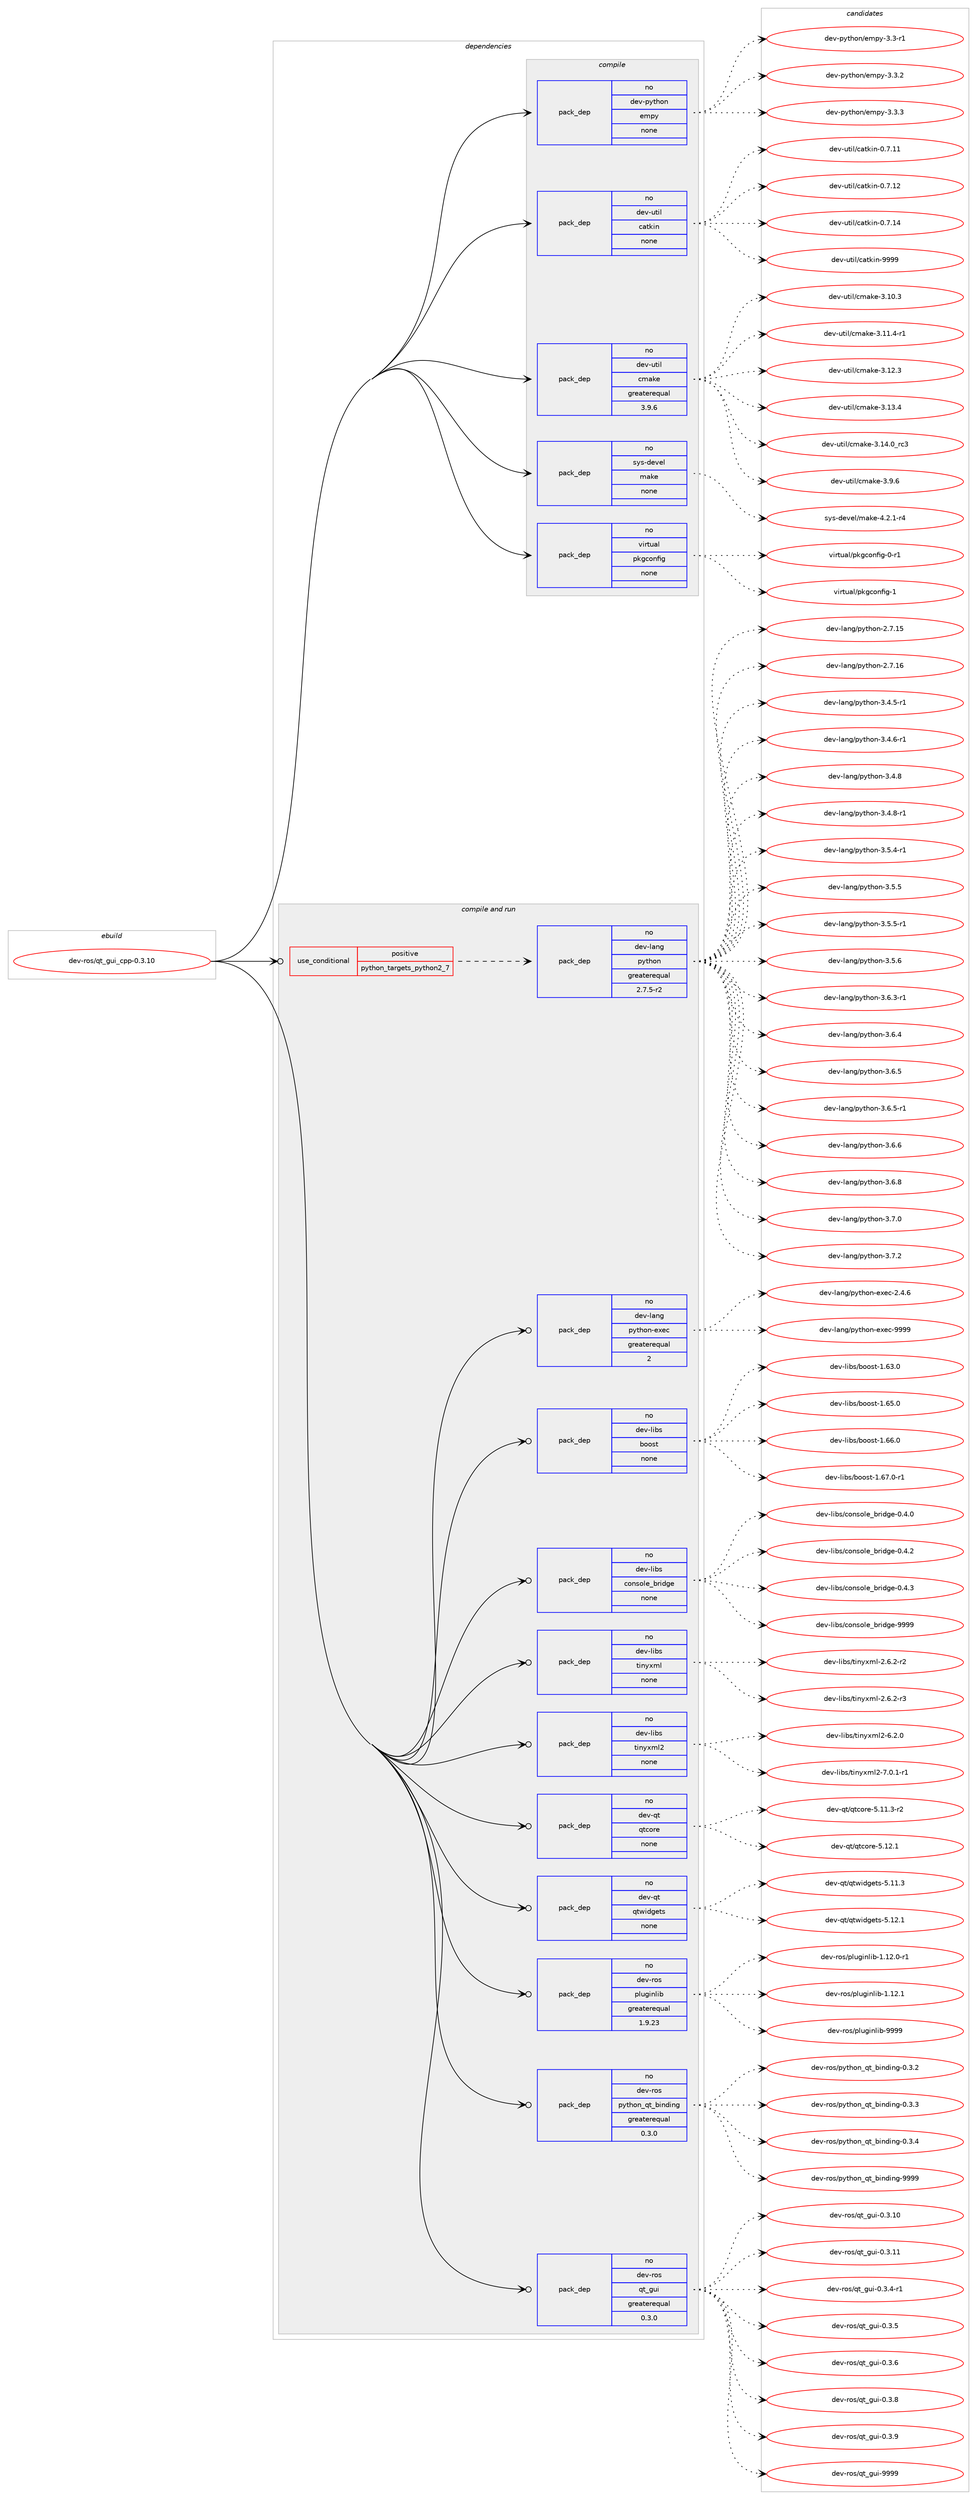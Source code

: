 digraph prolog {

# *************
# Graph options
# *************

newrank=true;
concentrate=true;
compound=true;
graph [rankdir=LR,fontname=Helvetica,fontsize=10,ranksep=1.5];#, ranksep=2.5, nodesep=0.2];
edge  [arrowhead=vee];
node  [fontname=Helvetica,fontsize=10];

# **********
# The ebuild
# **********

subgraph cluster_leftcol {
color=gray;
rank=same;
label=<<i>ebuild</i>>;
id [label="dev-ros/qt_gui_cpp-0.3.10", color=red, width=4, href="../dev-ros/qt_gui_cpp-0.3.10.svg"];
}

# ****************
# The dependencies
# ****************

subgraph cluster_midcol {
color=gray;
label=<<i>dependencies</i>>;
subgraph cluster_compile {
fillcolor="#eeeeee";
style=filled;
label=<<i>compile</i>>;
subgraph pack1049748 {
dependency1462628 [label=<<TABLE BORDER="0" CELLBORDER="1" CELLSPACING="0" CELLPADDING="4" WIDTH="220"><TR><TD ROWSPAN="6" CELLPADDING="30">pack_dep</TD></TR><TR><TD WIDTH="110">no</TD></TR><TR><TD>dev-python</TD></TR><TR><TD>empy</TD></TR><TR><TD>none</TD></TR><TR><TD></TD></TR></TABLE>>, shape=none, color=blue];
}
id:e -> dependency1462628:w [weight=20,style="solid",arrowhead="vee"];
subgraph pack1049749 {
dependency1462629 [label=<<TABLE BORDER="0" CELLBORDER="1" CELLSPACING="0" CELLPADDING="4" WIDTH="220"><TR><TD ROWSPAN="6" CELLPADDING="30">pack_dep</TD></TR><TR><TD WIDTH="110">no</TD></TR><TR><TD>dev-util</TD></TR><TR><TD>catkin</TD></TR><TR><TD>none</TD></TR><TR><TD></TD></TR></TABLE>>, shape=none, color=blue];
}
id:e -> dependency1462629:w [weight=20,style="solid",arrowhead="vee"];
subgraph pack1049750 {
dependency1462630 [label=<<TABLE BORDER="0" CELLBORDER="1" CELLSPACING="0" CELLPADDING="4" WIDTH="220"><TR><TD ROWSPAN="6" CELLPADDING="30">pack_dep</TD></TR><TR><TD WIDTH="110">no</TD></TR><TR><TD>dev-util</TD></TR><TR><TD>cmake</TD></TR><TR><TD>greaterequal</TD></TR><TR><TD>3.9.6</TD></TR></TABLE>>, shape=none, color=blue];
}
id:e -> dependency1462630:w [weight=20,style="solid",arrowhead="vee"];
subgraph pack1049751 {
dependency1462631 [label=<<TABLE BORDER="0" CELLBORDER="1" CELLSPACING="0" CELLPADDING="4" WIDTH="220"><TR><TD ROWSPAN="6" CELLPADDING="30">pack_dep</TD></TR><TR><TD WIDTH="110">no</TD></TR><TR><TD>sys-devel</TD></TR><TR><TD>make</TD></TR><TR><TD>none</TD></TR><TR><TD></TD></TR></TABLE>>, shape=none, color=blue];
}
id:e -> dependency1462631:w [weight=20,style="solid",arrowhead="vee"];
subgraph pack1049752 {
dependency1462632 [label=<<TABLE BORDER="0" CELLBORDER="1" CELLSPACING="0" CELLPADDING="4" WIDTH="220"><TR><TD ROWSPAN="6" CELLPADDING="30">pack_dep</TD></TR><TR><TD WIDTH="110">no</TD></TR><TR><TD>virtual</TD></TR><TR><TD>pkgconfig</TD></TR><TR><TD>none</TD></TR><TR><TD></TD></TR></TABLE>>, shape=none, color=blue];
}
id:e -> dependency1462632:w [weight=20,style="solid",arrowhead="vee"];
}
subgraph cluster_compileandrun {
fillcolor="#eeeeee";
style=filled;
label=<<i>compile and run</i>>;
subgraph cond389490 {
dependency1462633 [label=<<TABLE BORDER="0" CELLBORDER="1" CELLSPACING="0" CELLPADDING="4"><TR><TD ROWSPAN="3" CELLPADDING="10">use_conditional</TD></TR><TR><TD>positive</TD></TR><TR><TD>python_targets_python2_7</TD></TR></TABLE>>, shape=none, color=red];
subgraph pack1049753 {
dependency1462634 [label=<<TABLE BORDER="0" CELLBORDER="1" CELLSPACING="0" CELLPADDING="4" WIDTH="220"><TR><TD ROWSPAN="6" CELLPADDING="30">pack_dep</TD></TR><TR><TD WIDTH="110">no</TD></TR><TR><TD>dev-lang</TD></TR><TR><TD>python</TD></TR><TR><TD>greaterequal</TD></TR><TR><TD>2.7.5-r2</TD></TR></TABLE>>, shape=none, color=blue];
}
dependency1462633:e -> dependency1462634:w [weight=20,style="dashed",arrowhead="vee"];
}
id:e -> dependency1462633:w [weight=20,style="solid",arrowhead="odotvee"];
subgraph pack1049754 {
dependency1462635 [label=<<TABLE BORDER="0" CELLBORDER="1" CELLSPACING="0" CELLPADDING="4" WIDTH="220"><TR><TD ROWSPAN="6" CELLPADDING="30">pack_dep</TD></TR><TR><TD WIDTH="110">no</TD></TR><TR><TD>dev-lang</TD></TR><TR><TD>python-exec</TD></TR><TR><TD>greaterequal</TD></TR><TR><TD>2</TD></TR></TABLE>>, shape=none, color=blue];
}
id:e -> dependency1462635:w [weight=20,style="solid",arrowhead="odotvee"];
subgraph pack1049755 {
dependency1462636 [label=<<TABLE BORDER="0" CELLBORDER="1" CELLSPACING="0" CELLPADDING="4" WIDTH="220"><TR><TD ROWSPAN="6" CELLPADDING="30">pack_dep</TD></TR><TR><TD WIDTH="110">no</TD></TR><TR><TD>dev-libs</TD></TR><TR><TD>boost</TD></TR><TR><TD>none</TD></TR><TR><TD></TD></TR></TABLE>>, shape=none, color=blue];
}
id:e -> dependency1462636:w [weight=20,style="solid",arrowhead="odotvee"];
subgraph pack1049756 {
dependency1462637 [label=<<TABLE BORDER="0" CELLBORDER="1" CELLSPACING="0" CELLPADDING="4" WIDTH="220"><TR><TD ROWSPAN="6" CELLPADDING="30">pack_dep</TD></TR><TR><TD WIDTH="110">no</TD></TR><TR><TD>dev-libs</TD></TR><TR><TD>console_bridge</TD></TR><TR><TD>none</TD></TR><TR><TD></TD></TR></TABLE>>, shape=none, color=blue];
}
id:e -> dependency1462637:w [weight=20,style="solid",arrowhead="odotvee"];
subgraph pack1049757 {
dependency1462638 [label=<<TABLE BORDER="0" CELLBORDER="1" CELLSPACING="0" CELLPADDING="4" WIDTH="220"><TR><TD ROWSPAN="6" CELLPADDING="30">pack_dep</TD></TR><TR><TD WIDTH="110">no</TD></TR><TR><TD>dev-libs</TD></TR><TR><TD>tinyxml</TD></TR><TR><TD>none</TD></TR><TR><TD></TD></TR></TABLE>>, shape=none, color=blue];
}
id:e -> dependency1462638:w [weight=20,style="solid",arrowhead="odotvee"];
subgraph pack1049758 {
dependency1462639 [label=<<TABLE BORDER="0" CELLBORDER="1" CELLSPACING="0" CELLPADDING="4" WIDTH="220"><TR><TD ROWSPAN="6" CELLPADDING="30">pack_dep</TD></TR><TR><TD WIDTH="110">no</TD></TR><TR><TD>dev-libs</TD></TR><TR><TD>tinyxml2</TD></TR><TR><TD>none</TD></TR><TR><TD></TD></TR></TABLE>>, shape=none, color=blue];
}
id:e -> dependency1462639:w [weight=20,style="solid",arrowhead="odotvee"];
subgraph pack1049759 {
dependency1462640 [label=<<TABLE BORDER="0" CELLBORDER="1" CELLSPACING="0" CELLPADDING="4" WIDTH="220"><TR><TD ROWSPAN="6" CELLPADDING="30">pack_dep</TD></TR><TR><TD WIDTH="110">no</TD></TR><TR><TD>dev-qt</TD></TR><TR><TD>qtcore</TD></TR><TR><TD>none</TD></TR><TR><TD></TD></TR></TABLE>>, shape=none, color=blue];
}
id:e -> dependency1462640:w [weight=20,style="solid",arrowhead="odotvee"];
subgraph pack1049760 {
dependency1462641 [label=<<TABLE BORDER="0" CELLBORDER="1" CELLSPACING="0" CELLPADDING="4" WIDTH="220"><TR><TD ROWSPAN="6" CELLPADDING="30">pack_dep</TD></TR><TR><TD WIDTH="110">no</TD></TR><TR><TD>dev-qt</TD></TR><TR><TD>qtwidgets</TD></TR><TR><TD>none</TD></TR><TR><TD></TD></TR></TABLE>>, shape=none, color=blue];
}
id:e -> dependency1462641:w [weight=20,style="solid",arrowhead="odotvee"];
subgraph pack1049761 {
dependency1462642 [label=<<TABLE BORDER="0" CELLBORDER="1" CELLSPACING="0" CELLPADDING="4" WIDTH="220"><TR><TD ROWSPAN="6" CELLPADDING="30">pack_dep</TD></TR><TR><TD WIDTH="110">no</TD></TR><TR><TD>dev-ros</TD></TR><TR><TD>pluginlib</TD></TR><TR><TD>greaterequal</TD></TR><TR><TD>1.9.23</TD></TR></TABLE>>, shape=none, color=blue];
}
id:e -> dependency1462642:w [weight=20,style="solid",arrowhead="odotvee"];
subgraph pack1049762 {
dependency1462643 [label=<<TABLE BORDER="0" CELLBORDER="1" CELLSPACING="0" CELLPADDING="4" WIDTH="220"><TR><TD ROWSPAN="6" CELLPADDING="30">pack_dep</TD></TR><TR><TD WIDTH="110">no</TD></TR><TR><TD>dev-ros</TD></TR><TR><TD>python_qt_binding</TD></TR><TR><TD>greaterequal</TD></TR><TR><TD>0.3.0</TD></TR></TABLE>>, shape=none, color=blue];
}
id:e -> dependency1462643:w [weight=20,style="solid",arrowhead="odotvee"];
subgraph pack1049763 {
dependency1462644 [label=<<TABLE BORDER="0" CELLBORDER="1" CELLSPACING="0" CELLPADDING="4" WIDTH="220"><TR><TD ROWSPAN="6" CELLPADDING="30">pack_dep</TD></TR><TR><TD WIDTH="110">no</TD></TR><TR><TD>dev-ros</TD></TR><TR><TD>qt_gui</TD></TR><TR><TD>greaterequal</TD></TR><TR><TD>0.3.0</TD></TR></TABLE>>, shape=none, color=blue];
}
id:e -> dependency1462644:w [weight=20,style="solid",arrowhead="odotvee"];
}
subgraph cluster_run {
fillcolor="#eeeeee";
style=filled;
label=<<i>run</i>>;
}
}

# **************
# The candidates
# **************

subgraph cluster_choices {
rank=same;
color=gray;
label=<<i>candidates</i>>;

subgraph choice1049748 {
color=black;
nodesep=1;
choice1001011184511212111610411111047101109112121455146514511449 [label="dev-python/empy-3.3-r1", color=red, width=4,href="../dev-python/empy-3.3-r1.svg"];
choice1001011184511212111610411111047101109112121455146514650 [label="dev-python/empy-3.3.2", color=red, width=4,href="../dev-python/empy-3.3.2.svg"];
choice1001011184511212111610411111047101109112121455146514651 [label="dev-python/empy-3.3.3", color=red, width=4,href="../dev-python/empy-3.3.3.svg"];
dependency1462628:e -> choice1001011184511212111610411111047101109112121455146514511449:w [style=dotted,weight="100"];
dependency1462628:e -> choice1001011184511212111610411111047101109112121455146514650:w [style=dotted,weight="100"];
dependency1462628:e -> choice1001011184511212111610411111047101109112121455146514651:w [style=dotted,weight="100"];
}
subgraph choice1049749 {
color=black;
nodesep=1;
choice1001011184511711610510847999711610710511045484655464949 [label="dev-util/catkin-0.7.11", color=red, width=4,href="../dev-util/catkin-0.7.11.svg"];
choice1001011184511711610510847999711610710511045484655464950 [label="dev-util/catkin-0.7.12", color=red, width=4,href="../dev-util/catkin-0.7.12.svg"];
choice1001011184511711610510847999711610710511045484655464952 [label="dev-util/catkin-0.7.14", color=red, width=4,href="../dev-util/catkin-0.7.14.svg"];
choice100101118451171161051084799971161071051104557575757 [label="dev-util/catkin-9999", color=red, width=4,href="../dev-util/catkin-9999.svg"];
dependency1462629:e -> choice1001011184511711610510847999711610710511045484655464949:w [style=dotted,weight="100"];
dependency1462629:e -> choice1001011184511711610510847999711610710511045484655464950:w [style=dotted,weight="100"];
dependency1462629:e -> choice1001011184511711610510847999711610710511045484655464952:w [style=dotted,weight="100"];
dependency1462629:e -> choice100101118451171161051084799971161071051104557575757:w [style=dotted,weight="100"];
}
subgraph choice1049750 {
color=black;
nodesep=1;
choice1001011184511711610510847991099710710145514649484651 [label="dev-util/cmake-3.10.3", color=red, width=4,href="../dev-util/cmake-3.10.3.svg"];
choice10010111845117116105108479910997107101455146494946524511449 [label="dev-util/cmake-3.11.4-r1", color=red, width=4,href="../dev-util/cmake-3.11.4-r1.svg"];
choice1001011184511711610510847991099710710145514649504651 [label="dev-util/cmake-3.12.3", color=red, width=4,href="../dev-util/cmake-3.12.3.svg"];
choice1001011184511711610510847991099710710145514649514652 [label="dev-util/cmake-3.13.4", color=red, width=4,href="../dev-util/cmake-3.13.4.svg"];
choice1001011184511711610510847991099710710145514649524648951149951 [label="dev-util/cmake-3.14.0_rc3", color=red, width=4,href="../dev-util/cmake-3.14.0_rc3.svg"];
choice10010111845117116105108479910997107101455146574654 [label="dev-util/cmake-3.9.6", color=red, width=4,href="../dev-util/cmake-3.9.6.svg"];
dependency1462630:e -> choice1001011184511711610510847991099710710145514649484651:w [style=dotted,weight="100"];
dependency1462630:e -> choice10010111845117116105108479910997107101455146494946524511449:w [style=dotted,weight="100"];
dependency1462630:e -> choice1001011184511711610510847991099710710145514649504651:w [style=dotted,weight="100"];
dependency1462630:e -> choice1001011184511711610510847991099710710145514649514652:w [style=dotted,weight="100"];
dependency1462630:e -> choice1001011184511711610510847991099710710145514649524648951149951:w [style=dotted,weight="100"];
dependency1462630:e -> choice10010111845117116105108479910997107101455146574654:w [style=dotted,weight="100"];
}
subgraph choice1049751 {
color=black;
nodesep=1;
choice1151211154510010111810110847109971071014552465046494511452 [label="sys-devel/make-4.2.1-r4", color=red, width=4,href="../sys-devel/make-4.2.1-r4.svg"];
dependency1462631:e -> choice1151211154510010111810110847109971071014552465046494511452:w [style=dotted,weight="100"];
}
subgraph choice1049752 {
color=black;
nodesep=1;
choice11810511411611797108471121071039911111010210510345484511449 [label="virtual/pkgconfig-0-r1", color=red, width=4,href="../virtual/pkgconfig-0-r1.svg"];
choice1181051141161179710847112107103991111101021051034549 [label="virtual/pkgconfig-1", color=red, width=4,href="../virtual/pkgconfig-1.svg"];
dependency1462632:e -> choice11810511411611797108471121071039911111010210510345484511449:w [style=dotted,weight="100"];
dependency1462632:e -> choice1181051141161179710847112107103991111101021051034549:w [style=dotted,weight="100"];
}
subgraph choice1049753 {
color=black;
nodesep=1;
choice10010111845108971101034711212111610411111045504655464953 [label="dev-lang/python-2.7.15", color=red, width=4,href="../dev-lang/python-2.7.15.svg"];
choice10010111845108971101034711212111610411111045504655464954 [label="dev-lang/python-2.7.16", color=red, width=4,href="../dev-lang/python-2.7.16.svg"];
choice1001011184510897110103471121211161041111104551465246534511449 [label="dev-lang/python-3.4.5-r1", color=red, width=4,href="../dev-lang/python-3.4.5-r1.svg"];
choice1001011184510897110103471121211161041111104551465246544511449 [label="dev-lang/python-3.4.6-r1", color=red, width=4,href="../dev-lang/python-3.4.6-r1.svg"];
choice100101118451089711010347112121116104111110455146524656 [label="dev-lang/python-3.4.8", color=red, width=4,href="../dev-lang/python-3.4.8.svg"];
choice1001011184510897110103471121211161041111104551465246564511449 [label="dev-lang/python-3.4.8-r1", color=red, width=4,href="../dev-lang/python-3.4.8-r1.svg"];
choice1001011184510897110103471121211161041111104551465346524511449 [label="dev-lang/python-3.5.4-r1", color=red, width=4,href="../dev-lang/python-3.5.4-r1.svg"];
choice100101118451089711010347112121116104111110455146534653 [label="dev-lang/python-3.5.5", color=red, width=4,href="../dev-lang/python-3.5.5.svg"];
choice1001011184510897110103471121211161041111104551465346534511449 [label="dev-lang/python-3.5.5-r1", color=red, width=4,href="../dev-lang/python-3.5.5-r1.svg"];
choice100101118451089711010347112121116104111110455146534654 [label="dev-lang/python-3.5.6", color=red, width=4,href="../dev-lang/python-3.5.6.svg"];
choice1001011184510897110103471121211161041111104551465446514511449 [label="dev-lang/python-3.6.3-r1", color=red, width=4,href="../dev-lang/python-3.6.3-r1.svg"];
choice100101118451089711010347112121116104111110455146544652 [label="dev-lang/python-3.6.4", color=red, width=4,href="../dev-lang/python-3.6.4.svg"];
choice100101118451089711010347112121116104111110455146544653 [label="dev-lang/python-3.6.5", color=red, width=4,href="../dev-lang/python-3.6.5.svg"];
choice1001011184510897110103471121211161041111104551465446534511449 [label="dev-lang/python-3.6.5-r1", color=red, width=4,href="../dev-lang/python-3.6.5-r1.svg"];
choice100101118451089711010347112121116104111110455146544654 [label="dev-lang/python-3.6.6", color=red, width=4,href="../dev-lang/python-3.6.6.svg"];
choice100101118451089711010347112121116104111110455146544656 [label="dev-lang/python-3.6.8", color=red, width=4,href="../dev-lang/python-3.6.8.svg"];
choice100101118451089711010347112121116104111110455146554648 [label="dev-lang/python-3.7.0", color=red, width=4,href="../dev-lang/python-3.7.0.svg"];
choice100101118451089711010347112121116104111110455146554650 [label="dev-lang/python-3.7.2", color=red, width=4,href="../dev-lang/python-3.7.2.svg"];
dependency1462634:e -> choice10010111845108971101034711212111610411111045504655464953:w [style=dotted,weight="100"];
dependency1462634:e -> choice10010111845108971101034711212111610411111045504655464954:w [style=dotted,weight="100"];
dependency1462634:e -> choice1001011184510897110103471121211161041111104551465246534511449:w [style=dotted,weight="100"];
dependency1462634:e -> choice1001011184510897110103471121211161041111104551465246544511449:w [style=dotted,weight="100"];
dependency1462634:e -> choice100101118451089711010347112121116104111110455146524656:w [style=dotted,weight="100"];
dependency1462634:e -> choice1001011184510897110103471121211161041111104551465246564511449:w [style=dotted,weight="100"];
dependency1462634:e -> choice1001011184510897110103471121211161041111104551465346524511449:w [style=dotted,weight="100"];
dependency1462634:e -> choice100101118451089711010347112121116104111110455146534653:w [style=dotted,weight="100"];
dependency1462634:e -> choice1001011184510897110103471121211161041111104551465346534511449:w [style=dotted,weight="100"];
dependency1462634:e -> choice100101118451089711010347112121116104111110455146534654:w [style=dotted,weight="100"];
dependency1462634:e -> choice1001011184510897110103471121211161041111104551465446514511449:w [style=dotted,weight="100"];
dependency1462634:e -> choice100101118451089711010347112121116104111110455146544652:w [style=dotted,weight="100"];
dependency1462634:e -> choice100101118451089711010347112121116104111110455146544653:w [style=dotted,weight="100"];
dependency1462634:e -> choice1001011184510897110103471121211161041111104551465446534511449:w [style=dotted,weight="100"];
dependency1462634:e -> choice100101118451089711010347112121116104111110455146544654:w [style=dotted,weight="100"];
dependency1462634:e -> choice100101118451089711010347112121116104111110455146544656:w [style=dotted,weight="100"];
dependency1462634:e -> choice100101118451089711010347112121116104111110455146554648:w [style=dotted,weight="100"];
dependency1462634:e -> choice100101118451089711010347112121116104111110455146554650:w [style=dotted,weight="100"];
}
subgraph choice1049754 {
color=black;
nodesep=1;
choice1001011184510897110103471121211161041111104510112010199455046524654 [label="dev-lang/python-exec-2.4.6", color=red, width=4,href="../dev-lang/python-exec-2.4.6.svg"];
choice10010111845108971101034711212111610411111045101120101994557575757 [label="dev-lang/python-exec-9999", color=red, width=4,href="../dev-lang/python-exec-9999.svg"];
dependency1462635:e -> choice1001011184510897110103471121211161041111104510112010199455046524654:w [style=dotted,weight="100"];
dependency1462635:e -> choice10010111845108971101034711212111610411111045101120101994557575757:w [style=dotted,weight="100"];
}
subgraph choice1049755 {
color=black;
nodesep=1;
choice1001011184510810598115479811111111511645494654514648 [label="dev-libs/boost-1.63.0", color=red, width=4,href="../dev-libs/boost-1.63.0.svg"];
choice1001011184510810598115479811111111511645494654534648 [label="dev-libs/boost-1.65.0", color=red, width=4,href="../dev-libs/boost-1.65.0.svg"];
choice1001011184510810598115479811111111511645494654544648 [label="dev-libs/boost-1.66.0", color=red, width=4,href="../dev-libs/boost-1.66.0.svg"];
choice10010111845108105981154798111111115116454946545546484511449 [label="dev-libs/boost-1.67.0-r1", color=red, width=4,href="../dev-libs/boost-1.67.0-r1.svg"];
dependency1462636:e -> choice1001011184510810598115479811111111511645494654514648:w [style=dotted,weight="100"];
dependency1462636:e -> choice1001011184510810598115479811111111511645494654534648:w [style=dotted,weight="100"];
dependency1462636:e -> choice1001011184510810598115479811111111511645494654544648:w [style=dotted,weight="100"];
dependency1462636:e -> choice10010111845108105981154798111111115116454946545546484511449:w [style=dotted,weight="100"];
}
subgraph choice1049756 {
color=black;
nodesep=1;
choice100101118451081059811547991111101151111081019598114105100103101454846524648 [label="dev-libs/console_bridge-0.4.0", color=red, width=4,href="../dev-libs/console_bridge-0.4.0.svg"];
choice100101118451081059811547991111101151111081019598114105100103101454846524650 [label="dev-libs/console_bridge-0.4.2", color=red, width=4,href="../dev-libs/console_bridge-0.4.2.svg"];
choice100101118451081059811547991111101151111081019598114105100103101454846524651 [label="dev-libs/console_bridge-0.4.3", color=red, width=4,href="../dev-libs/console_bridge-0.4.3.svg"];
choice1001011184510810598115479911111011511110810195981141051001031014557575757 [label="dev-libs/console_bridge-9999", color=red, width=4,href="../dev-libs/console_bridge-9999.svg"];
dependency1462637:e -> choice100101118451081059811547991111101151111081019598114105100103101454846524648:w [style=dotted,weight="100"];
dependency1462637:e -> choice100101118451081059811547991111101151111081019598114105100103101454846524650:w [style=dotted,weight="100"];
dependency1462637:e -> choice100101118451081059811547991111101151111081019598114105100103101454846524651:w [style=dotted,weight="100"];
dependency1462637:e -> choice1001011184510810598115479911111011511110810195981141051001031014557575757:w [style=dotted,weight="100"];
}
subgraph choice1049757 {
color=black;
nodesep=1;
choice1001011184510810598115471161051101211201091084550465446504511450 [label="dev-libs/tinyxml-2.6.2-r2", color=red, width=4,href="../dev-libs/tinyxml-2.6.2-r2.svg"];
choice1001011184510810598115471161051101211201091084550465446504511451 [label="dev-libs/tinyxml-2.6.2-r3", color=red, width=4,href="../dev-libs/tinyxml-2.6.2-r3.svg"];
dependency1462638:e -> choice1001011184510810598115471161051101211201091084550465446504511450:w [style=dotted,weight="100"];
dependency1462638:e -> choice1001011184510810598115471161051101211201091084550465446504511451:w [style=dotted,weight="100"];
}
subgraph choice1049758 {
color=black;
nodesep=1;
choice10010111845108105981154711610511012112010910850455446504648 [label="dev-libs/tinyxml2-6.2.0", color=red, width=4,href="../dev-libs/tinyxml2-6.2.0.svg"];
choice100101118451081059811547116105110121120109108504555464846494511449 [label="dev-libs/tinyxml2-7.0.1-r1", color=red, width=4,href="../dev-libs/tinyxml2-7.0.1-r1.svg"];
dependency1462639:e -> choice10010111845108105981154711610511012112010910850455446504648:w [style=dotted,weight="100"];
dependency1462639:e -> choice100101118451081059811547116105110121120109108504555464846494511449:w [style=dotted,weight="100"];
}
subgraph choice1049759 {
color=black;
nodesep=1;
choice100101118451131164711311699111114101455346494946514511450 [label="dev-qt/qtcore-5.11.3-r2", color=red, width=4,href="../dev-qt/qtcore-5.11.3-r2.svg"];
choice10010111845113116471131169911111410145534649504649 [label="dev-qt/qtcore-5.12.1", color=red, width=4,href="../dev-qt/qtcore-5.12.1.svg"];
dependency1462640:e -> choice100101118451131164711311699111114101455346494946514511450:w [style=dotted,weight="100"];
dependency1462640:e -> choice10010111845113116471131169911111410145534649504649:w [style=dotted,weight="100"];
}
subgraph choice1049760 {
color=black;
nodesep=1;
choice100101118451131164711311611910510010310111611545534649494651 [label="dev-qt/qtwidgets-5.11.3", color=red, width=4,href="../dev-qt/qtwidgets-5.11.3.svg"];
choice100101118451131164711311611910510010310111611545534649504649 [label="dev-qt/qtwidgets-5.12.1", color=red, width=4,href="../dev-qt/qtwidgets-5.12.1.svg"];
dependency1462641:e -> choice100101118451131164711311611910510010310111611545534649494651:w [style=dotted,weight="100"];
dependency1462641:e -> choice100101118451131164711311611910510010310111611545534649504649:w [style=dotted,weight="100"];
}
subgraph choice1049761 {
color=black;
nodesep=1;
choice100101118451141111154711210811710310511010810598454946495046484511449 [label="dev-ros/pluginlib-1.12.0-r1", color=red, width=4,href="../dev-ros/pluginlib-1.12.0-r1.svg"];
choice10010111845114111115471121081171031051101081059845494649504649 [label="dev-ros/pluginlib-1.12.1", color=red, width=4,href="../dev-ros/pluginlib-1.12.1.svg"];
choice1001011184511411111547112108117103105110108105984557575757 [label="dev-ros/pluginlib-9999", color=red, width=4,href="../dev-ros/pluginlib-9999.svg"];
dependency1462642:e -> choice100101118451141111154711210811710310511010810598454946495046484511449:w [style=dotted,weight="100"];
dependency1462642:e -> choice10010111845114111115471121081171031051101081059845494649504649:w [style=dotted,weight="100"];
dependency1462642:e -> choice1001011184511411111547112108117103105110108105984557575757:w [style=dotted,weight="100"];
}
subgraph choice1049762 {
color=black;
nodesep=1;
choice1001011184511411111547112121116104111110951131169598105110100105110103454846514650 [label="dev-ros/python_qt_binding-0.3.2", color=red, width=4,href="../dev-ros/python_qt_binding-0.3.2.svg"];
choice1001011184511411111547112121116104111110951131169598105110100105110103454846514651 [label="dev-ros/python_qt_binding-0.3.3", color=red, width=4,href="../dev-ros/python_qt_binding-0.3.3.svg"];
choice1001011184511411111547112121116104111110951131169598105110100105110103454846514652 [label="dev-ros/python_qt_binding-0.3.4", color=red, width=4,href="../dev-ros/python_qt_binding-0.3.4.svg"];
choice10010111845114111115471121211161041111109511311695981051101001051101034557575757 [label="dev-ros/python_qt_binding-9999", color=red, width=4,href="../dev-ros/python_qt_binding-9999.svg"];
dependency1462643:e -> choice1001011184511411111547112121116104111110951131169598105110100105110103454846514650:w [style=dotted,weight="100"];
dependency1462643:e -> choice1001011184511411111547112121116104111110951131169598105110100105110103454846514651:w [style=dotted,weight="100"];
dependency1462643:e -> choice1001011184511411111547112121116104111110951131169598105110100105110103454846514652:w [style=dotted,weight="100"];
dependency1462643:e -> choice10010111845114111115471121211161041111109511311695981051101001051101034557575757:w [style=dotted,weight="100"];
}
subgraph choice1049763 {
color=black;
nodesep=1;
choice10010111845114111115471131169510311710545484651464948 [label="dev-ros/qt_gui-0.3.10", color=red, width=4,href="../dev-ros/qt_gui-0.3.10.svg"];
choice10010111845114111115471131169510311710545484651464949 [label="dev-ros/qt_gui-0.3.11", color=red, width=4,href="../dev-ros/qt_gui-0.3.11.svg"];
choice1001011184511411111547113116951031171054548465146524511449 [label="dev-ros/qt_gui-0.3.4-r1", color=red, width=4,href="../dev-ros/qt_gui-0.3.4-r1.svg"];
choice100101118451141111154711311695103117105454846514653 [label="dev-ros/qt_gui-0.3.5", color=red, width=4,href="../dev-ros/qt_gui-0.3.5.svg"];
choice100101118451141111154711311695103117105454846514654 [label="dev-ros/qt_gui-0.3.6", color=red, width=4,href="../dev-ros/qt_gui-0.3.6.svg"];
choice100101118451141111154711311695103117105454846514656 [label="dev-ros/qt_gui-0.3.8", color=red, width=4,href="../dev-ros/qt_gui-0.3.8.svg"];
choice100101118451141111154711311695103117105454846514657 [label="dev-ros/qt_gui-0.3.9", color=red, width=4,href="../dev-ros/qt_gui-0.3.9.svg"];
choice1001011184511411111547113116951031171054557575757 [label="dev-ros/qt_gui-9999", color=red, width=4,href="../dev-ros/qt_gui-9999.svg"];
dependency1462644:e -> choice10010111845114111115471131169510311710545484651464948:w [style=dotted,weight="100"];
dependency1462644:e -> choice10010111845114111115471131169510311710545484651464949:w [style=dotted,weight="100"];
dependency1462644:e -> choice1001011184511411111547113116951031171054548465146524511449:w [style=dotted,weight="100"];
dependency1462644:e -> choice100101118451141111154711311695103117105454846514653:w [style=dotted,weight="100"];
dependency1462644:e -> choice100101118451141111154711311695103117105454846514654:w [style=dotted,weight="100"];
dependency1462644:e -> choice100101118451141111154711311695103117105454846514656:w [style=dotted,weight="100"];
dependency1462644:e -> choice100101118451141111154711311695103117105454846514657:w [style=dotted,weight="100"];
dependency1462644:e -> choice1001011184511411111547113116951031171054557575757:w [style=dotted,weight="100"];
}
}

}
